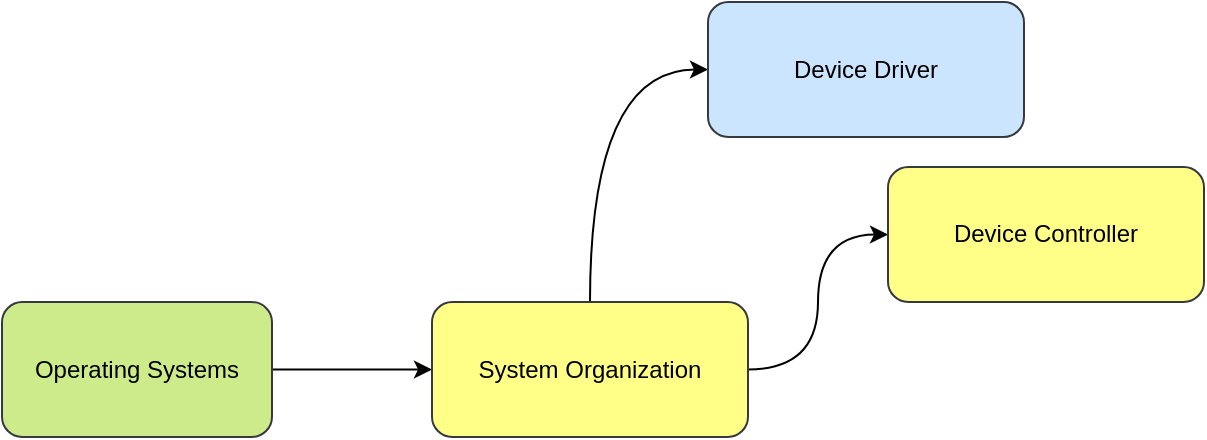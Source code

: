 <mxfile version="13.4.2" type="github">
  <diagram id="6a731a19-8d31-9384-78a2-239565b7b9f0" name="Page-1">
    <mxGraphModel dx="723" dy="419" grid="1" gridSize="10" guides="1" tooltips="1" connect="1" arrows="1" fold="1" page="1" pageScale="1" pageWidth="1169" pageHeight="827" background="#ffffff" math="0" shadow="0">
      <root>
        <mxCell id="0" />
        <mxCell id="1" parent="0" />
        <mxCell id="Ik28xuVyhHdR4R8abPE--1781" value="" style="edgeStyle=orthogonalEdgeStyle;rounded=0;orthogonalLoop=1;jettySize=auto;html=1;curved=1;" edge="1" parent="1" source="Ik28xuVyhHdR4R8abPE--1779" target="Ik28xuVyhHdR4R8abPE--1780">
          <mxGeometry relative="1" as="geometry" />
        </mxCell>
        <mxCell id="Ik28xuVyhHdR4R8abPE--1779" value="Operating Systems" style="rounded=1;whiteSpace=wrap;html=1;fillColor=#cdeb8b;strokeColor=#36393d;" vertex="1" parent="1">
          <mxGeometry x="517" y="380" width="135" height="67.5" as="geometry" />
        </mxCell>
        <mxCell id="Ik28xuVyhHdR4R8abPE--1783" value="" style="edgeStyle=orthogonalEdgeStyle;rounded=0;orthogonalLoop=1;jettySize=auto;html=1;curved=1;entryX=0;entryY=0.5;entryDx=0;entryDy=0;" edge="1" parent="1" source="Ik28xuVyhHdR4R8abPE--1780" target="Ik28xuVyhHdR4R8abPE--1782">
          <mxGeometry relative="1" as="geometry" />
        </mxCell>
        <mxCell id="Ik28xuVyhHdR4R8abPE--1788" value="" style="edgeStyle=orthogonalEdgeStyle;curved=1;rounded=0;orthogonalLoop=1;jettySize=auto;html=1;entryX=0;entryY=0.5;entryDx=0;entryDy=0;" edge="1" parent="1" source="Ik28xuVyhHdR4R8abPE--1780" target="Ik28xuVyhHdR4R8abPE--1785">
          <mxGeometry relative="1" as="geometry">
            <mxPoint x="960" y="473.75" as="targetPoint" />
          </mxGeometry>
        </mxCell>
        <mxCell id="Ik28xuVyhHdR4R8abPE--1780" value="System Organization" style="rounded=1;whiteSpace=wrap;html=1;fillColor=#ffff88;strokeColor=#36393d;" vertex="1" parent="1">
          <mxGeometry x="732" y="380" width="158" height="67.5" as="geometry" />
        </mxCell>
        <mxCell id="Ik28xuVyhHdR4R8abPE--1785" value="&lt;div&gt;Device Controller&lt;/div&gt;" style="rounded=1;whiteSpace=wrap;html=1;fillColor=#ffff88;strokeColor=#36393d;" vertex="1" parent="1">
          <mxGeometry x="960" y="312.5" width="158" height="67.5" as="geometry" />
        </mxCell>
        <mxCell id="Ik28xuVyhHdR4R8abPE--1782" value="Device Driver" style="rounded=1;whiteSpace=wrap;html=1;fillColor=#cce5ff;strokeColor=#36393d;" vertex="1" parent="1">
          <mxGeometry x="870" y="230" width="158" height="67.5" as="geometry" />
        </mxCell>
      </root>
    </mxGraphModel>
  </diagram>
</mxfile>
